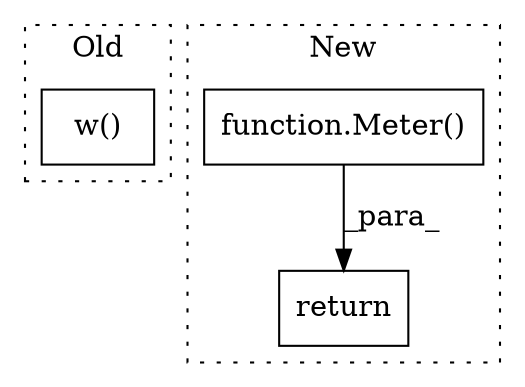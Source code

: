 digraph G {
subgraph cluster0 {
1 [label="w()" a="75" s="626,644" l="9,1" shape="box"];
label = "Old";
style="dotted";
}
subgraph cluster1 {
2 [label="return" a="93" s="1979" l="7" shape="box"];
3 [label="function.Meter()" a="75" s="1608" l="7" shape="box"];
label = "New";
style="dotted";
}
3 -> 2 [label="_para_"];
}